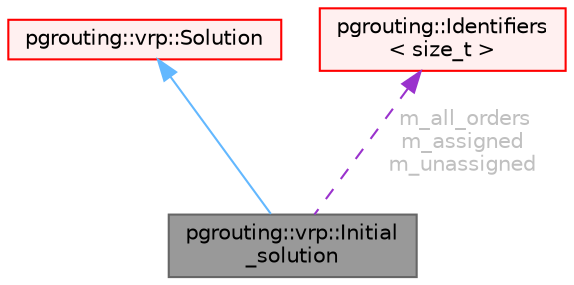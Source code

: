 digraph "pgrouting::vrp::Initial_solution"
{
 // LATEX_PDF_SIZE
  bgcolor="transparent";
  edge [fontname=Helvetica,fontsize=10,labelfontname=Helvetica,labelfontsize=10];
  node [fontname=Helvetica,fontsize=10,shape=box,height=0.2,width=0.4];
  Node1 [id="Node000001",label="pgrouting::vrp::Initial\l_solution",height=0.2,width=0.4,color="gray40", fillcolor="grey60", style="filled", fontcolor="black",tooltip=" "];
  Node2 -> Node1 [id="edge1_Node000001_Node000002",dir="back",color="steelblue1",style="solid",tooltip=" "];
  Node2 [id="Node000002",label="pgrouting::vrp::Solution",height=0.2,width=0.4,color="red", fillcolor="#FFF0F0", style="filled",URL="$classpgrouting_1_1vrp_1_1Solution.html",tooltip=" "];
  Node29 -> Node1 [id="edge2_Node000001_Node000029",dir="back",color="darkorchid3",style="dashed",tooltip=" ",label=" m_all_orders\nm_assigned\nm_unassigned",fontcolor="grey" ];
  Node29 [id="Node000029",label="pgrouting::Identifiers\l\< size_t \>",height=0.2,width=0.4,color="red", fillcolor="#FFF0F0", style="filled",URL="$classpgrouting_1_1Identifiers.html",tooltip=" "];
}
